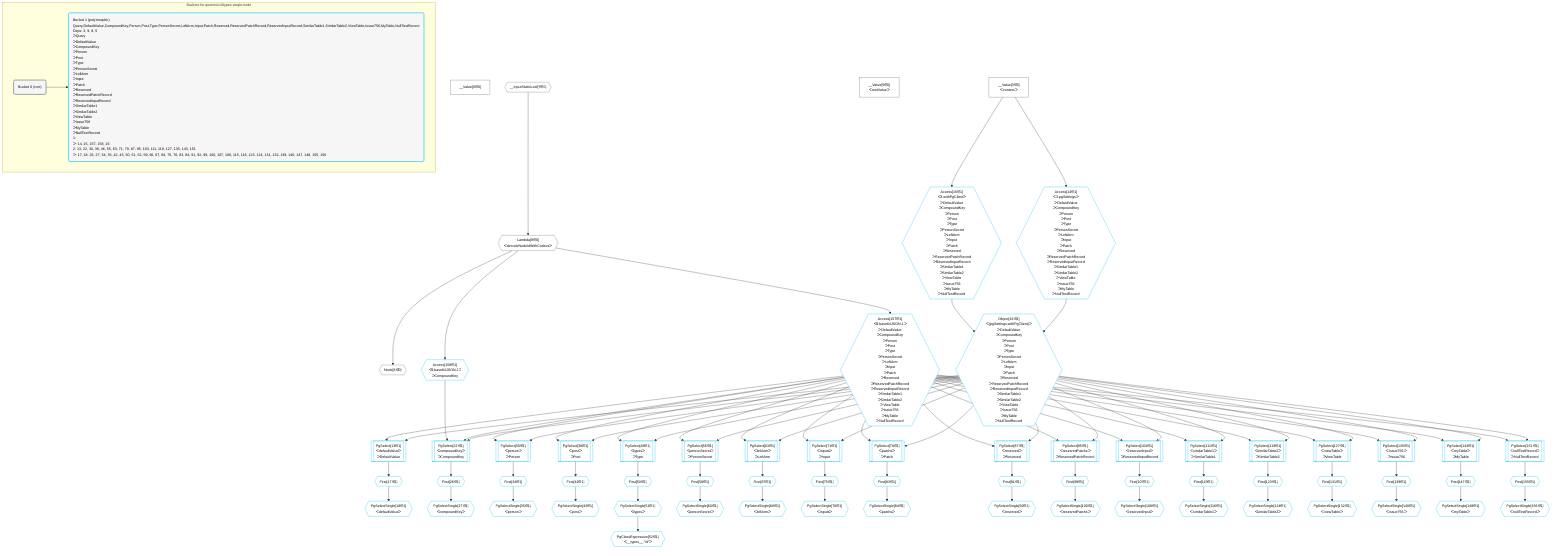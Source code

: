 %%{init: {'themeVariables': { 'fontSize': '12px'}}}%%
graph TD
    classDef path fill:#eee,stroke:#000,color:#000
    classDef plan fill:#fff,stroke-width:1px,color:#000
    classDef itemplan fill:#fff,stroke-width:2px,color:#000
    classDef unbatchedplan fill:#dff,stroke-width:1px,color:#000
    classDef sideeffectplan fill:#fcc,stroke-width:2px,color:#000
    classDef bucket fill:#f6f6f6,color:#000,stroke-width:2px,text-align:left


    %% define steps
    __Value0["__Value[0∈0]"]:::plan
    __Value3["__Value[3∈0]<br />ᐸcontextᐳ"]:::plan
    __Value5["__Value[5∈0]<br />ᐸrootValueᐳ"]:::plan
    __InputStaticLeaf7{{"__InputStaticLeaf[7∈0]"}}:::plan
    Lambda9{{"Lambda[9∈0]<br />ᐸdecodeNodeIdWithCodecsᐳ"}}:::plan
    Node8{{"Node[8∈0]"}}:::plan
    Access14{{"Access[14∈1]<br />ᐸ3.pgSettingsᐳ<br />ᐳDefaultValue<br />ᐳCompoundKey<br />ᐳPerson<br />ᐳPost<br />ᐳType<br />ᐳPersonSecret<br />ᐳLeftArm<br />ᐳInput<br />ᐳPatch<br />ᐳReserved<br />ᐳReservedPatchRecord<br />ᐳReservedInputRecord<br />ᐳSimilarTable1<br />ᐳSimilarTable2<br />ᐳViewTable<br />ᐳIssue756<br />ᐳMyTable<br />ᐳNullTestRecord"}}:::plan
    Access15{{"Access[15∈1]<br />ᐸ3.withPgClientᐳ<br />ᐳDefaultValue<br />ᐳCompoundKey<br />ᐳPerson<br />ᐳPost<br />ᐳType<br />ᐳPersonSecret<br />ᐳLeftArm<br />ᐳInput<br />ᐳPatch<br />ᐳReserved<br />ᐳReservedPatchRecord<br />ᐳReservedInputRecord<br />ᐳSimilarTable1<br />ᐳSimilarTable2<br />ᐳViewTable<br />ᐳIssue756<br />ᐳMyTable<br />ᐳNullTestRecord"}}:::plan
    Object16{{"Object[16∈1]<br />ᐸ{pgSettings,withPgClient}ᐳ<br />ᐳDefaultValue<br />ᐳCompoundKey<br />ᐳPerson<br />ᐳPost<br />ᐳType<br />ᐳPersonSecret<br />ᐳLeftArm<br />ᐳInput<br />ᐳPatch<br />ᐳReserved<br />ᐳReservedPatchRecord<br />ᐳReservedInputRecord<br />ᐳSimilarTable1<br />ᐳSimilarTable2<br />ᐳViewTable<br />ᐳIssue756<br />ᐳMyTable<br />ᐳNullTestRecord"}}:::plan
    Access157{{"Access[157∈1]<br />ᐸ9.base64JSON.1ᐳ<br />ᐳDefaultValue<br />ᐳCompoundKey<br />ᐳPerson<br />ᐳPost<br />ᐳType<br />ᐳPersonSecret<br />ᐳLeftArm<br />ᐳInput<br />ᐳPatch<br />ᐳReserved<br />ᐳReservedPatchRecord<br />ᐳReservedInputRecord<br />ᐳSimilarTable1<br />ᐳSimilarTable2<br />ᐳViewTable<br />ᐳIssue756<br />ᐳMyTable<br />ᐳNullTestRecord"}}:::plan
    PgSelect13[["PgSelect[13∈1]<br />ᐸdefaultValueᐳ<br />ᐳDefaultValue"]]:::plan
    First17{{"First[17∈1]"}}:::plan
    PgSelectSingle18{{"PgSelectSingle[18∈1]<br />ᐸdefaultValueᐳ"}}:::plan
    Access158{{"Access[158∈1]<br />ᐸ9.base64JSON.2ᐳ<br />ᐳCompoundKey"}}:::plan
    PgSelect22[["PgSelect[22∈1]<br />ᐸcompoundKeyᐳ<br />ᐳCompoundKey"]]:::plan
    First26{{"First[26∈1]"}}:::plan
    PgSelectSingle27{{"PgSelectSingle[27∈1]<br />ᐸcompoundKeyᐳ"}}:::plan
    PgSelect30[["PgSelect[30∈1]<br />ᐸpersonᐳ<br />ᐳPerson"]]:::plan
    First34{{"First[34∈1]"}}:::plan
    PgSelectSingle35{{"PgSelectSingle[35∈1]<br />ᐸpersonᐳ"}}:::plan
    PgSelect38[["PgSelect[38∈1]<br />ᐸpostᐳ<br />ᐳPost"]]:::plan
    First42{{"First[42∈1]"}}:::plan
    PgSelectSingle43{{"PgSelectSingle[43∈1]<br />ᐸpostᐳ"}}:::plan
    PgSelect46[["PgSelect[46∈1]<br />ᐸtypesᐳ<br />ᐳType"]]:::plan
    First50{{"First[50∈1]"}}:::plan
    PgSelectSingle51{{"PgSelectSingle[51∈1]<br />ᐸtypesᐳ"}}:::plan
    PgClassExpression52{{"PgClassExpression[52∈1]<br />ᐸ__types__.”id”ᐳ"}}:::plan
    PgSelect55[["PgSelect[55∈1]<br />ᐸpersonSecretᐳ<br />ᐳPersonSecret"]]:::plan
    First59{{"First[59∈1]"}}:::plan
    PgSelectSingle60{{"PgSelectSingle[60∈1]<br />ᐸpersonSecretᐳ"}}:::plan
    PgSelect63[["PgSelect[63∈1]<br />ᐸleftArmᐳ<br />ᐳLeftArm"]]:::plan
    First67{{"First[67∈1]"}}:::plan
    PgSelectSingle68{{"PgSelectSingle[68∈1]<br />ᐸleftArmᐳ"}}:::plan
    PgSelect71[["PgSelect[71∈1]<br />ᐸinputsᐳ<br />ᐳInput"]]:::plan
    First75{{"First[75∈1]"}}:::plan
    PgSelectSingle76{{"PgSelectSingle[76∈1]<br />ᐸinputsᐳ"}}:::plan
    PgSelect79[["PgSelect[79∈1]<br />ᐸpatchsᐳ<br />ᐳPatch"]]:::plan
    First83{{"First[83∈1]"}}:::plan
    PgSelectSingle84{{"PgSelectSingle[84∈1]<br />ᐸpatchsᐳ"}}:::plan
    PgSelect87[["PgSelect[87∈1]<br />ᐸreservedᐳ<br />ᐳReserved"]]:::plan
    First91{{"First[91∈1]"}}:::plan
    PgSelectSingle92{{"PgSelectSingle[92∈1]<br />ᐸreservedᐳ"}}:::plan
    PgSelect95[["PgSelect[95∈1]<br />ᐸreservedPatchsᐳ<br />ᐳReservedPatchRecord"]]:::plan
    First99{{"First[99∈1]"}}:::plan
    PgSelectSingle100{{"PgSelectSingle[100∈1]<br />ᐸreservedPatchsᐳ"}}:::plan
    PgSelect103[["PgSelect[103∈1]<br />ᐸreservedInputᐳ<br />ᐳReservedInputRecord"]]:::plan
    First107{{"First[107∈1]"}}:::plan
    PgSelectSingle108{{"PgSelectSingle[108∈1]<br />ᐸreservedInputᐳ"}}:::plan
    PgSelect111[["PgSelect[111∈1]<br />ᐸsimilarTable1ᐳ<br />ᐳSimilarTable1"]]:::plan
    First115{{"First[115∈1]"}}:::plan
    PgSelectSingle116{{"PgSelectSingle[116∈1]<br />ᐸsimilarTable1ᐳ"}}:::plan
    PgSelect119[["PgSelect[119∈1]<br />ᐸsimilarTable2ᐳ<br />ᐳSimilarTable2"]]:::plan
    First123{{"First[123∈1]"}}:::plan
    PgSelectSingle124{{"PgSelectSingle[124∈1]<br />ᐸsimilarTable2ᐳ"}}:::plan
    PgSelect127[["PgSelect[127∈1]<br />ᐸviewTableᐳ<br />ᐳViewTable"]]:::plan
    First131{{"First[131∈1]"}}:::plan
    PgSelectSingle132{{"PgSelectSingle[132∈1]<br />ᐸviewTableᐳ"}}:::plan
    PgSelect135[["PgSelect[135∈1]<br />ᐸissue756ᐳ<br />ᐳIssue756"]]:::plan
    First139{{"First[139∈1]"}}:::plan
    PgSelectSingle140{{"PgSelectSingle[140∈1]<br />ᐸissue756ᐳ"}}:::plan
    PgSelect143[["PgSelect[143∈1]<br />ᐸmyTableᐳ<br />ᐳMyTable"]]:::plan
    First147{{"First[147∈1]"}}:::plan
    PgSelectSingle148{{"PgSelectSingle[148∈1]<br />ᐸmyTableᐳ"}}:::plan
    PgSelect151[["PgSelect[151∈1]<br />ᐸnullTestRecordᐳ<br />ᐳNullTestRecord"]]:::plan
    First155{{"First[155∈1]"}}:::plan
    PgSelectSingle156{{"PgSelectSingle[156∈1]<br />ᐸnullTestRecordᐳ"}}:::plan

    %% plan dependencies
    __InputStaticLeaf7 --> Lambda9
    Lambda9 --> Node8
    __Value3 --> Access14
    __Value3 --> Access15
    Access14 & Access15 --> Object16
    Lambda9 --> Access157
    Object16 & Access157 --> PgSelect13
    PgSelect13 --> First17
    First17 --> PgSelectSingle18
    Lambda9 --> Access158
    Object16 & Access157 & Access158 --> PgSelect22
    PgSelect22 --> First26
    First26 --> PgSelectSingle27
    Object16 & Access157 --> PgSelect30
    PgSelect30 --> First34
    First34 --> PgSelectSingle35
    Object16 & Access157 --> PgSelect38
    PgSelect38 --> First42
    First42 --> PgSelectSingle43
    Object16 & Access157 --> PgSelect46
    PgSelect46 --> First50
    First50 --> PgSelectSingle51
    PgSelectSingle51 --> PgClassExpression52
    Object16 & Access157 --> PgSelect55
    PgSelect55 --> First59
    First59 --> PgSelectSingle60
    Object16 & Access157 --> PgSelect63
    PgSelect63 --> First67
    First67 --> PgSelectSingle68
    Object16 & Access157 --> PgSelect71
    PgSelect71 --> First75
    First75 --> PgSelectSingle76
    Object16 & Access157 --> PgSelect79
    PgSelect79 --> First83
    First83 --> PgSelectSingle84
    Object16 & Access157 --> PgSelect87
    PgSelect87 --> First91
    First91 --> PgSelectSingle92
    Object16 & Access157 --> PgSelect95
    PgSelect95 --> First99
    First99 --> PgSelectSingle100
    Object16 & Access157 --> PgSelect103
    PgSelect103 --> First107
    First107 --> PgSelectSingle108
    Object16 & Access157 --> PgSelect111
    PgSelect111 --> First115
    First115 --> PgSelectSingle116
    Object16 & Access157 --> PgSelect119
    PgSelect119 --> First123
    First123 --> PgSelectSingle124
    Object16 & Access157 --> PgSelect127
    PgSelect127 --> First131
    First131 --> PgSelectSingle132
    Object16 & Access157 --> PgSelect135
    PgSelect135 --> First139
    First139 --> PgSelectSingle140
    Object16 & Access157 --> PgSelect143
    PgSelect143 --> First147
    First147 --> PgSelectSingle148
    Object16 & Access157 --> PgSelect151
    PgSelect151 --> First155
    First155 --> PgSelectSingle156

    subgraph "Buckets for queries/v4/types-single-node"
    Bucket0("Bucket 0 (root)"):::bucket
    classDef bucket0 stroke:#696969
    class Bucket0,__Value0,__Value3,__Value5,__InputStaticLeaf7,Node8,Lambda9 bucket0
    Bucket1("Bucket 1 (polymorphic)<br />Query,DefaultValue,CompoundKey,Person,Post,Type,PersonSecret,LeftArm,Input,Patch,Reserved,ReservedPatchRecord,ReservedInputRecord,SimilarTable1,SimilarTable2,ViewTable,Issue756,MyTable,NullTestRecord<br />Deps: 3, 9, 8, 5<br />ᐳQuery<br />ᐳDefaultValue<br />ᐳCompoundKey<br />ᐳPerson<br />ᐳPost<br />ᐳType<br />ᐳPersonSecret<br />ᐳLeftArm<br />ᐳInput<br />ᐳPatch<br />ᐳReserved<br />ᐳReservedPatchRecord<br />ᐳReservedInputRecord<br />ᐳSimilarTable1<br />ᐳSimilarTable2<br />ᐳViewTable<br />ᐳIssue756<br />ᐳMyTable<br />ᐳNullTestRecord<br />1: <br />ᐳ: 14, 15, 157, 158, 16<br />2: 13, 22, 30, 38, 46, 55, 63, 71, 79, 87, 95, 103, 111, 119, 127, 135, 143, 151<br />ᐳ: 17, 18, 26, 27, 34, 35, 42, 43, 50, 51, 52, 59, 60, 67, 68, 75, 76, 83, 84, 91, 92, 99, 100, 107, 108, 115, 116, 123, 124, 131, 132, 139, 140, 147, 148, 155, 156"):::bucket
    classDef bucket1 stroke:#00bfff
    class Bucket1,PgSelect13,Access14,Access15,Object16,First17,PgSelectSingle18,PgSelect22,First26,PgSelectSingle27,PgSelect30,First34,PgSelectSingle35,PgSelect38,First42,PgSelectSingle43,PgSelect46,First50,PgSelectSingle51,PgClassExpression52,PgSelect55,First59,PgSelectSingle60,PgSelect63,First67,PgSelectSingle68,PgSelect71,First75,PgSelectSingle76,PgSelect79,First83,PgSelectSingle84,PgSelect87,First91,PgSelectSingle92,PgSelect95,First99,PgSelectSingle100,PgSelect103,First107,PgSelectSingle108,PgSelect111,First115,PgSelectSingle116,PgSelect119,First123,PgSelectSingle124,PgSelect127,First131,PgSelectSingle132,PgSelect135,First139,PgSelectSingle140,PgSelect143,First147,PgSelectSingle148,PgSelect151,First155,PgSelectSingle156,Access157,Access158 bucket1
    Bucket0 --> Bucket1
    end